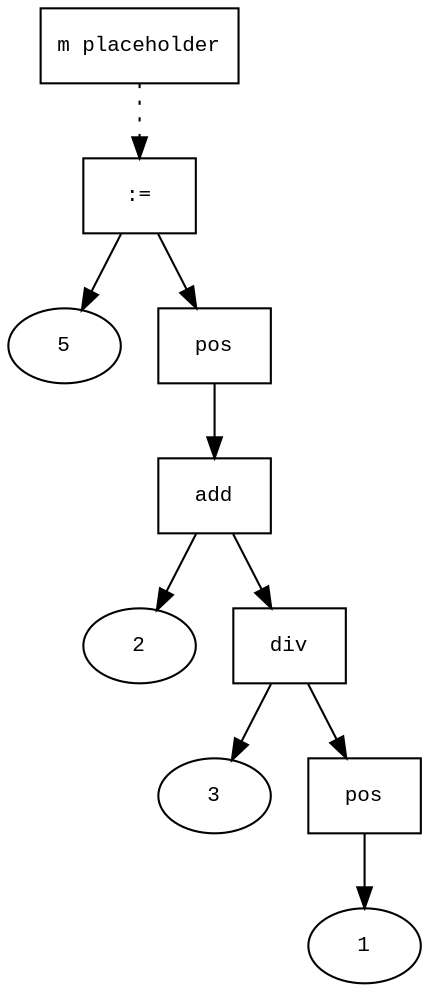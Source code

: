 digraph AST {
  graph [fontname="Times New Roman",fontsize=10];
  node  [fontname="Courier New",fontsize=10];
  edge  [fontname="Times New Roman",fontsize=10];

  node0 [label="m placeholder",shape=box];
  node9 [label=":=",shape=box];
  node1 [label="5",shape=ellipse];
  node9->node1;
  node8 [label="pos",shape=box];
  node7 [label="add",shape=box];
  node2 [label="2",shape=ellipse];
  node7->node2;
  node6 [label="div",shape=box];
  node3 [label="3",shape=ellipse];
  node6->node3;
  node5 [label="pos",shape=box];
  node4 [label="1",shape=ellipse];
  node5->node4;
  node6->node5;
  node7->node6;
  node8->node7;
  node9->node8;
  node0 -> node9 [style=dotted];
}
